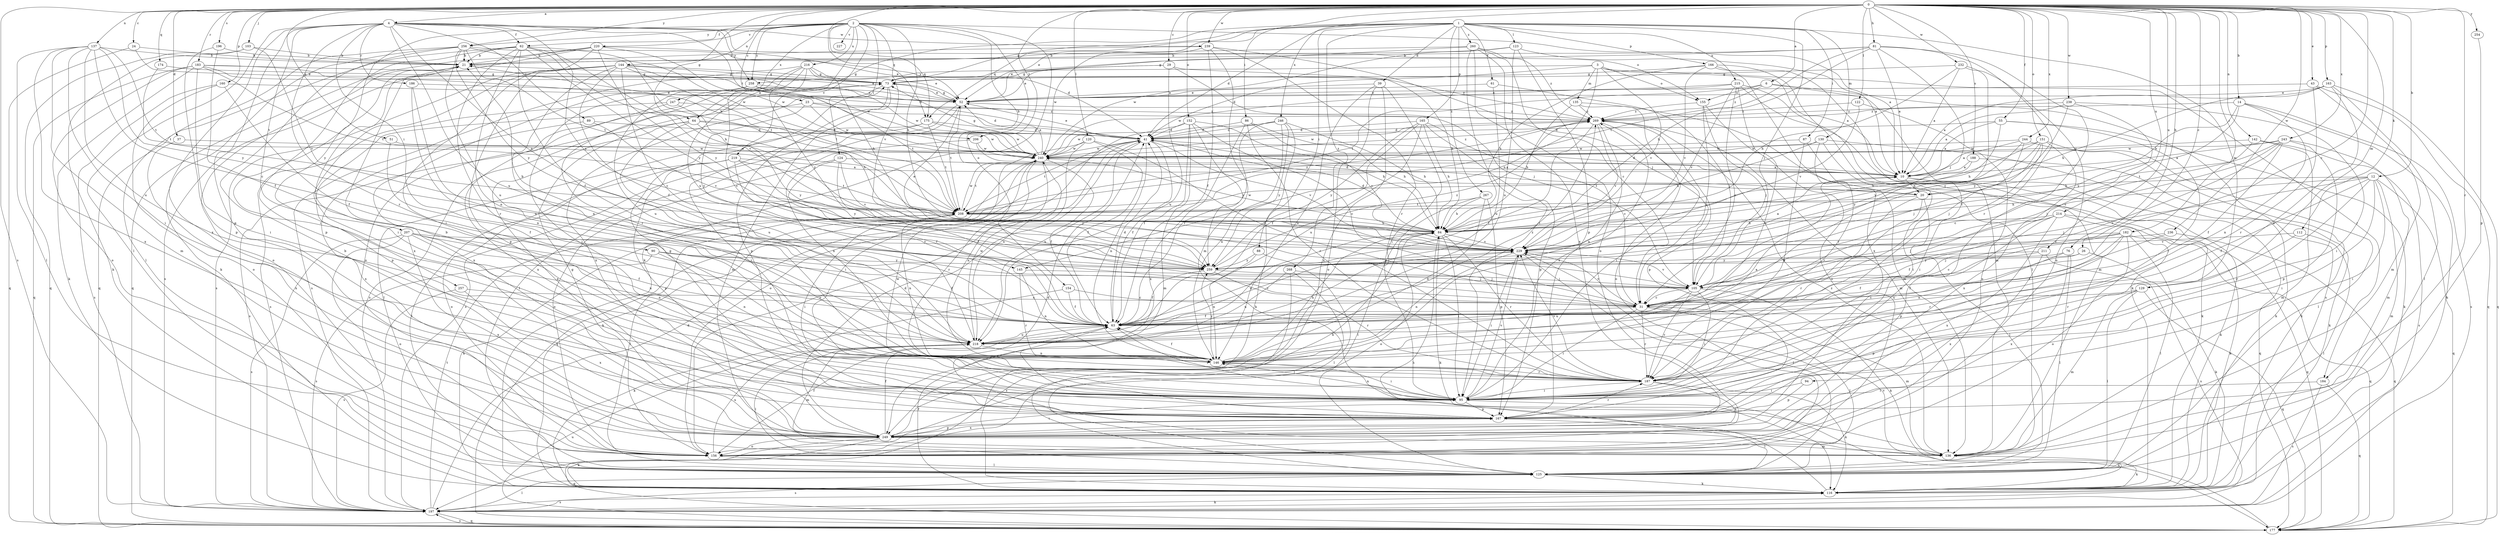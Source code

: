 strict digraph  {
0;
1;
2;
3;
4;
6;
10;
12;
14;
20;
21;
23;
24;
26;
29;
31;
37;
39;
41;
43;
51;
52;
55;
61;
62;
63;
64;
73;
76;
81;
84;
86;
87;
88;
89;
90;
94;
95;
103;
105;
112;
116;
120;
122;
123;
124;
125;
129;
130;
135;
136;
137;
142;
144;
145;
146;
151;
152;
154;
155;
156;
160;
163;
165;
166;
167;
174;
175;
177;
182;
183;
184;
186;
187;
188;
196;
197;
206;
207;
208;
211;
214;
215;
216;
218;
219;
220;
227;
229;
232;
236;
238;
239;
240;
243;
244;
246;
247;
249;
254;
256;
257;
258;
259;
260;
267;
268;
269;
0 -> 4  [label=a];
0 -> 6  [label=a];
0 -> 12  [label=b];
0 -> 14  [label=b];
0 -> 23  [label=c];
0 -> 24  [label=c];
0 -> 26  [label=c];
0 -> 29  [label=c];
0 -> 31  [label=c];
0 -> 37  [label=d];
0 -> 43  [label=e];
0 -> 51  [label=e];
0 -> 55  [label=f];
0 -> 64  [label=g];
0 -> 76  [label=h];
0 -> 81  [label=h];
0 -> 86  [label=i];
0 -> 103  [label=j];
0 -> 112  [label=k];
0 -> 120  [label=l];
0 -> 122  [label=l];
0 -> 129  [label=m];
0 -> 137  [label=n];
0 -> 142  [label=n];
0 -> 151  [label=o];
0 -> 152  [label=o];
0 -> 160  [label=p];
0 -> 163  [label=p];
0 -> 174  [label=q];
0 -> 175  [label=q];
0 -> 182  [label=r];
0 -> 183  [label=r];
0 -> 184  [label=r];
0 -> 188  [label=s];
0 -> 196  [label=s];
0 -> 197  [label=s];
0 -> 206  [label=t];
0 -> 211  [label=u];
0 -> 214  [label=u];
0 -> 232  [label=w];
0 -> 236  [label=w];
0 -> 238  [label=w];
0 -> 239  [label=w];
0 -> 243  [label=x];
0 -> 244  [label=x];
0 -> 246  [label=x];
0 -> 254  [label=y];
0 -> 256  [label=y];
1 -> 39  [label=d];
1 -> 41  [label=d];
1 -> 52  [label=e];
1 -> 61  [label=f];
1 -> 64  [label=g];
1 -> 73  [label=g];
1 -> 87  [label=i];
1 -> 88  [label=i];
1 -> 105  [label=j];
1 -> 123  [label=l];
1 -> 129  [label=m];
1 -> 130  [label=m];
1 -> 165  [label=p];
1 -> 166  [label=p];
1 -> 175  [label=q];
1 -> 215  [label=u];
1 -> 260  [label=z];
1 -> 267  [label=z];
1 -> 268  [label=z];
2 -> 10  [label=a];
2 -> 20  [label=b];
2 -> 62  [label=f];
2 -> 84  [label=h];
2 -> 116  [label=k];
2 -> 124  [label=l];
2 -> 144  [label=n];
2 -> 154  [label=o];
2 -> 175  [label=q];
2 -> 216  [label=u];
2 -> 218  [label=u];
2 -> 219  [label=v];
2 -> 220  [label=v];
2 -> 227  [label=v];
2 -> 229  [label=v];
2 -> 247  [label=x];
2 -> 256  [label=y];
2 -> 257  [label=y];
2 -> 258  [label=y];
3 -> 10  [label=a];
3 -> 41  [label=d];
3 -> 135  [label=m];
3 -> 145  [label=n];
3 -> 155  [label=o];
3 -> 184  [label=r];
3 -> 229  [label=v];
3 -> 258  [label=y];
4 -> 62  [label=f];
4 -> 89  [label=i];
4 -> 90  [label=i];
4 -> 125  [label=l];
4 -> 145  [label=n];
4 -> 155  [label=o];
4 -> 167  [label=p];
4 -> 186  [label=r];
4 -> 187  [label=r];
4 -> 206  [label=t];
4 -> 207  [label=t];
4 -> 218  [label=u];
4 -> 239  [label=w];
4 -> 249  [label=x];
4 -> 258  [label=y];
4 -> 259  [label=y];
6 -> 63  [label=f];
6 -> 155  [label=o];
6 -> 197  [label=s];
6 -> 208  [label=t];
6 -> 269  [label=z];
10 -> 20  [label=b];
10 -> 41  [label=d];
10 -> 116  [label=k];
10 -> 177  [label=q];
12 -> 20  [label=b];
12 -> 63  [label=f];
12 -> 84  [label=h];
12 -> 94  [label=i];
12 -> 95  [label=i];
12 -> 105  [label=j];
12 -> 136  [label=m];
12 -> 177  [label=q];
12 -> 187  [label=r];
14 -> 20  [label=b];
14 -> 116  [label=k];
14 -> 146  [label=n];
14 -> 197  [label=s];
14 -> 259  [label=y];
14 -> 269  [label=z];
20 -> 41  [label=d];
20 -> 95  [label=i];
20 -> 125  [label=l];
20 -> 187  [label=r];
20 -> 208  [label=t];
21 -> 73  [label=g];
21 -> 95  [label=i];
21 -> 156  [label=o];
23 -> 41  [label=d];
23 -> 167  [label=p];
23 -> 240  [label=w];
23 -> 259  [label=y];
23 -> 269  [label=z];
24 -> 21  [label=b];
24 -> 52  [label=e];
24 -> 177  [label=q];
26 -> 63  [label=f];
26 -> 116  [label=k];
26 -> 259  [label=y];
29 -> 52  [label=e];
29 -> 73  [label=g];
29 -> 84  [label=h];
29 -> 105  [label=j];
29 -> 218  [label=u];
31 -> 63  [label=f];
31 -> 95  [label=i];
31 -> 125  [label=l];
31 -> 136  [label=m];
31 -> 187  [label=r];
31 -> 229  [label=v];
37 -> 240  [label=w];
37 -> 249  [label=x];
39 -> 52  [label=e];
39 -> 95  [label=i];
39 -> 146  [label=n];
39 -> 156  [label=o];
39 -> 249  [label=x];
41 -> 52  [label=e];
41 -> 63  [label=f];
41 -> 146  [label=n];
41 -> 156  [label=o];
41 -> 208  [label=t];
41 -> 218  [label=u];
41 -> 229  [label=v];
41 -> 240  [label=w];
43 -> 52  [label=e];
43 -> 136  [label=m];
43 -> 177  [label=q];
43 -> 187  [label=r];
51 -> 63  [label=f];
51 -> 240  [label=w];
52 -> 73  [label=g];
52 -> 125  [label=l];
52 -> 197  [label=s];
52 -> 208  [label=t];
52 -> 269  [label=z];
55 -> 10  [label=a];
55 -> 41  [label=d];
55 -> 84  [label=h];
55 -> 116  [label=k];
55 -> 187  [label=r];
61 -> 52  [label=e];
61 -> 105  [label=j];
61 -> 218  [label=u];
62 -> 21  [label=b];
62 -> 63  [label=f];
62 -> 84  [label=h];
62 -> 146  [label=n];
62 -> 167  [label=p];
62 -> 177  [label=q];
62 -> 187  [label=r];
62 -> 208  [label=t];
62 -> 229  [label=v];
62 -> 259  [label=y];
63 -> 41  [label=d];
63 -> 218  [label=u];
63 -> 229  [label=v];
64 -> 41  [label=d];
64 -> 197  [label=s];
64 -> 218  [label=u];
64 -> 240  [label=w];
64 -> 249  [label=x];
64 -> 259  [label=y];
73 -> 52  [label=e];
73 -> 136  [label=m];
73 -> 167  [label=p];
73 -> 197  [label=s];
73 -> 249  [label=x];
76 -> 125  [label=l];
76 -> 218  [label=u];
76 -> 249  [label=x];
76 -> 259  [label=y];
81 -> 10  [label=a];
81 -> 21  [label=b];
81 -> 73  [label=g];
81 -> 84  [label=h];
81 -> 95  [label=i];
81 -> 105  [label=j];
81 -> 187  [label=r];
81 -> 208  [label=t];
84 -> 41  [label=d];
84 -> 95  [label=i];
84 -> 116  [label=k];
84 -> 156  [label=o];
84 -> 187  [label=r];
84 -> 218  [label=u];
84 -> 229  [label=v];
84 -> 240  [label=w];
86 -> 41  [label=d];
86 -> 84  [label=h];
86 -> 187  [label=r];
86 -> 229  [label=v];
86 -> 249  [label=x];
87 -> 116  [label=k];
87 -> 187  [label=r];
87 -> 240  [label=w];
88 -> 125  [label=l];
88 -> 146  [label=n];
88 -> 259  [label=y];
89 -> 41  [label=d];
89 -> 229  [label=v];
89 -> 249  [label=x];
90 -> 63  [label=f];
90 -> 146  [label=n];
90 -> 197  [label=s];
90 -> 259  [label=y];
94 -> 95  [label=i];
94 -> 167  [label=p];
95 -> 21  [label=b];
95 -> 63  [label=f];
95 -> 146  [label=n];
95 -> 167  [label=p];
95 -> 177  [label=q];
95 -> 229  [label=v];
95 -> 240  [label=w];
95 -> 269  [label=z];
103 -> 21  [label=b];
103 -> 116  [label=k];
103 -> 177  [label=q];
103 -> 229  [label=v];
105 -> 21  [label=b];
105 -> 31  [label=c];
105 -> 95  [label=i];
105 -> 116  [label=k];
105 -> 187  [label=r];
105 -> 218  [label=u];
105 -> 229  [label=v];
112 -> 125  [label=l];
112 -> 187  [label=r];
112 -> 229  [label=v];
116 -> 63  [label=f];
116 -> 84  [label=h];
116 -> 197  [label=s];
120 -> 31  [label=c];
120 -> 63  [label=f];
120 -> 95  [label=i];
120 -> 218  [label=u];
120 -> 240  [label=w];
122 -> 156  [label=o];
122 -> 229  [label=v];
122 -> 269  [label=z];
123 -> 10  [label=a];
123 -> 21  [label=b];
123 -> 167  [label=p];
123 -> 218  [label=u];
123 -> 240  [label=w];
124 -> 10  [label=a];
124 -> 63  [label=f];
124 -> 105  [label=j];
124 -> 156  [label=o];
124 -> 229  [label=v];
125 -> 116  [label=k];
125 -> 197  [label=s];
129 -> 31  [label=c];
129 -> 125  [label=l];
129 -> 136  [label=m];
129 -> 167  [label=p];
129 -> 177  [label=q];
130 -> 84  [label=h];
130 -> 95  [label=i];
130 -> 116  [label=k];
130 -> 187  [label=r];
130 -> 240  [label=w];
135 -> 84  [label=h];
135 -> 136  [label=m];
135 -> 156  [label=o];
135 -> 269  [label=z];
136 -> 41  [label=d];
136 -> 116  [label=k];
136 -> 269  [label=z];
137 -> 21  [label=b];
137 -> 31  [label=c];
137 -> 95  [label=i];
137 -> 125  [label=l];
137 -> 136  [label=m];
137 -> 208  [label=t];
137 -> 218  [label=u];
137 -> 249  [label=x];
137 -> 259  [label=y];
142 -> 31  [label=c];
142 -> 136  [label=m];
142 -> 197  [label=s];
142 -> 240  [label=w];
144 -> 31  [label=c];
144 -> 63  [label=f];
144 -> 73  [label=g];
144 -> 146  [label=n];
144 -> 167  [label=p];
144 -> 197  [label=s];
144 -> 208  [label=t];
144 -> 240  [label=w];
144 -> 249  [label=x];
144 -> 269  [label=z];
145 -> 105  [label=j];
145 -> 146  [label=n];
145 -> 187  [label=r];
146 -> 10  [label=a];
146 -> 63  [label=f];
146 -> 84  [label=h];
146 -> 95  [label=i];
146 -> 187  [label=r];
146 -> 259  [label=y];
151 -> 84  [label=h];
151 -> 95  [label=i];
151 -> 105  [label=j];
151 -> 116  [label=k];
151 -> 229  [label=v];
151 -> 240  [label=w];
151 -> 249  [label=x];
152 -> 31  [label=c];
152 -> 41  [label=d];
152 -> 63  [label=f];
152 -> 84  [label=h];
152 -> 136  [label=m];
152 -> 156  [label=o];
152 -> 259  [label=y];
154 -> 31  [label=c];
154 -> 63  [label=f];
154 -> 116  [label=k];
155 -> 31  [label=c];
155 -> 105  [label=j];
155 -> 156  [label=o];
155 -> 269  [label=z];
156 -> 63  [label=f];
156 -> 73  [label=g];
156 -> 125  [label=l];
156 -> 218  [label=u];
160 -> 52  [label=e];
160 -> 63  [label=f];
160 -> 156  [label=o];
160 -> 197  [label=s];
163 -> 10  [label=a];
163 -> 52  [label=e];
163 -> 84  [label=h];
163 -> 125  [label=l];
163 -> 146  [label=n];
163 -> 177  [label=q];
165 -> 31  [label=c];
165 -> 41  [label=d];
165 -> 63  [label=f];
165 -> 84  [label=h];
165 -> 167  [label=p];
165 -> 218  [label=u];
165 -> 259  [label=y];
166 -> 73  [label=g];
166 -> 84  [label=h];
166 -> 125  [label=l];
166 -> 136  [label=m];
166 -> 229  [label=v];
166 -> 249  [label=x];
167 -> 73  [label=g];
167 -> 125  [label=l];
167 -> 187  [label=r];
167 -> 249  [label=x];
174 -> 73  [label=g];
174 -> 208  [label=t];
175 -> 41  [label=d];
175 -> 95  [label=i];
175 -> 125  [label=l];
175 -> 208  [label=t];
175 -> 240  [label=w];
177 -> 197  [label=s];
177 -> 218  [label=u];
177 -> 229  [label=v];
182 -> 31  [label=c];
182 -> 105  [label=j];
182 -> 125  [label=l];
182 -> 146  [label=n];
182 -> 156  [label=o];
182 -> 177  [label=q];
182 -> 187  [label=r];
182 -> 229  [label=v];
183 -> 41  [label=d];
183 -> 52  [label=e];
183 -> 73  [label=g];
183 -> 95  [label=i];
183 -> 116  [label=k];
183 -> 156  [label=o];
183 -> 177  [label=q];
183 -> 208  [label=t];
184 -> 95  [label=i];
184 -> 177  [label=q];
184 -> 197  [label=s];
186 -> 52  [label=e];
186 -> 146  [label=n];
186 -> 218  [label=u];
187 -> 95  [label=i];
187 -> 116  [label=k];
187 -> 229  [label=v];
187 -> 249  [label=x];
188 -> 10  [label=a];
188 -> 116  [label=k];
188 -> 208  [label=t];
196 -> 21  [label=b];
196 -> 63  [label=f];
196 -> 167  [label=p];
197 -> 41  [label=d];
197 -> 116  [label=k];
197 -> 125  [label=l];
197 -> 177  [label=q];
197 -> 208  [label=t];
206 -> 10  [label=a];
206 -> 146  [label=n];
206 -> 240  [label=w];
207 -> 63  [label=f];
207 -> 146  [label=n];
207 -> 156  [label=o];
207 -> 197  [label=s];
207 -> 218  [label=u];
207 -> 229  [label=v];
207 -> 249  [label=x];
208 -> 84  [label=h];
208 -> 95  [label=i];
208 -> 116  [label=k];
208 -> 125  [label=l];
208 -> 146  [label=n];
208 -> 240  [label=w];
208 -> 269  [label=z];
211 -> 63  [label=f];
211 -> 197  [label=s];
211 -> 249  [label=x];
211 -> 259  [label=y];
214 -> 63  [label=f];
214 -> 84  [label=h];
214 -> 105  [label=j];
214 -> 116  [label=k];
214 -> 167  [label=p];
214 -> 177  [label=q];
214 -> 249  [label=x];
215 -> 31  [label=c];
215 -> 52  [label=e];
215 -> 116  [label=k];
215 -> 136  [label=m];
215 -> 146  [label=n];
215 -> 229  [label=v];
215 -> 240  [label=w];
216 -> 31  [label=c];
216 -> 52  [label=e];
216 -> 73  [label=g];
216 -> 84  [label=h];
216 -> 156  [label=o];
216 -> 187  [label=r];
216 -> 197  [label=s];
216 -> 259  [label=y];
218 -> 125  [label=l];
218 -> 136  [label=m];
218 -> 146  [label=n];
218 -> 240  [label=w];
218 -> 269  [label=z];
219 -> 10  [label=a];
219 -> 63  [label=f];
219 -> 125  [label=l];
219 -> 156  [label=o];
219 -> 167  [label=p];
219 -> 208  [label=t];
219 -> 259  [label=y];
220 -> 21  [label=b];
220 -> 52  [label=e];
220 -> 95  [label=i];
220 -> 177  [label=q];
220 -> 197  [label=s];
220 -> 240  [label=w];
220 -> 259  [label=y];
229 -> 10  [label=a];
229 -> 52  [label=e];
229 -> 95  [label=i];
229 -> 125  [label=l];
229 -> 146  [label=n];
229 -> 259  [label=y];
232 -> 10  [label=a];
232 -> 31  [label=c];
232 -> 73  [label=g];
232 -> 84  [label=h];
232 -> 156  [label=o];
236 -> 63  [label=f];
236 -> 177  [label=q];
236 -> 229  [label=v];
238 -> 10  [label=a];
238 -> 31  [label=c];
238 -> 95  [label=i];
238 -> 259  [label=y];
238 -> 269  [label=z];
239 -> 21  [label=b];
239 -> 63  [label=f];
239 -> 105  [label=j];
239 -> 136  [label=m];
239 -> 187  [label=r];
239 -> 240  [label=w];
240 -> 10  [label=a];
240 -> 21  [label=b];
240 -> 52  [label=e];
240 -> 63  [label=f];
240 -> 73  [label=g];
240 -> 116  [label=k];
240 -> 146  [label=n];
240 -> 177  [label=q];
240 -> 187  [label=r];
240 -> 208  [label=t];
240 -> 269  [label=z];
243 -> 10  [label=a];
243 -> 31  [label=c];
243 -> 63  [label=f];
243 -> 105  [label=j];
243 -> 136  [label=m];
243 -> 167  [label=p];
243 -> 208  [label=t];
243 -> 240  [label=w];
244 -> 10  [label=a];
244 -> 105  [label=j];
244 -> 125  [label=l];
244 -> 240  [label=w];
244 -> 259  [label=y];
246 -> 41  [label=d];
246 -> 63  [label=f];
246 -> 84  [label=h];
246 -> 116  [label=k];
246 -> 146  [label=n];
246 -> 240  [label=w];
246 -> 259  [label=y];
247 -> 84  [label=h];
247 -> 197  [label=s];
247 -> 249  [label=x];
247 -> 269  [label=z];
249 -> 21  [label=b];
249 -> 41  [label=d];
249 -> 63  [label=f];
249 -> 84  [label=h];
249 -> 95  [label=i];
249 -> 116  [label=k];
249 -> 136  [label=m];
249 -> 156  [label=o];
249 -> 167  [label=p];
249 -> 177  [label=q];
254 -> 167  [label=p];
256 -> 21  [label=b];
256 -> 41  [label=d];
256 -> 95  [label=i];
256 -> 116  [label=k];
256 -> 125  [label=l];
256 -> 208  [label=t];
256 -> 218  [label=u];
256 -> 240  [label=w];
256 -> 259  [label=y];
257 -> 31  [label=c];
257 -> 197  [label=s];
257 -> 249  [label=x];
258 -> 52  [label=e];
258 -> 95  [label=i];
258 -> 208  [label=t];
258 -> 218  [label=u];
258 -> 240  [label=w];
258 -> 249  [label=x];
259 -> 63  [label=f];
259 -> 105  [label=j];
259 -> 187  [label=r];
259 -> 269  [label=z];
260 -> 21  [label=b];
260 -> 31  [label=c];
260 -> 52  [label=e];
260 -> 95  [label=i];
260 -> 156  [label=o];
260 -> 249  [label=x];
260 -> 269  [label=z];
267 -> 84  [label=h];
267 -> 125  [label=l];
267 -> 146  [label=n];
267 -> 167  [label=p];
267 -> 208  [label=t];
268 -> 105  [label=j];
268 -> 125  [label=l];
268 -> 197  [label=s];
268 -> 218  [label=u];
269 -> 41  [label=d];
269 -> 63  [label=f];
269 -> 95  [label=i];
269 -> 136  [label=m];
269 -> 146  [label=n];
269 -> 167  [label=p];
269 -> 229  [label=v];
269 -> 240  [label=w];
}
